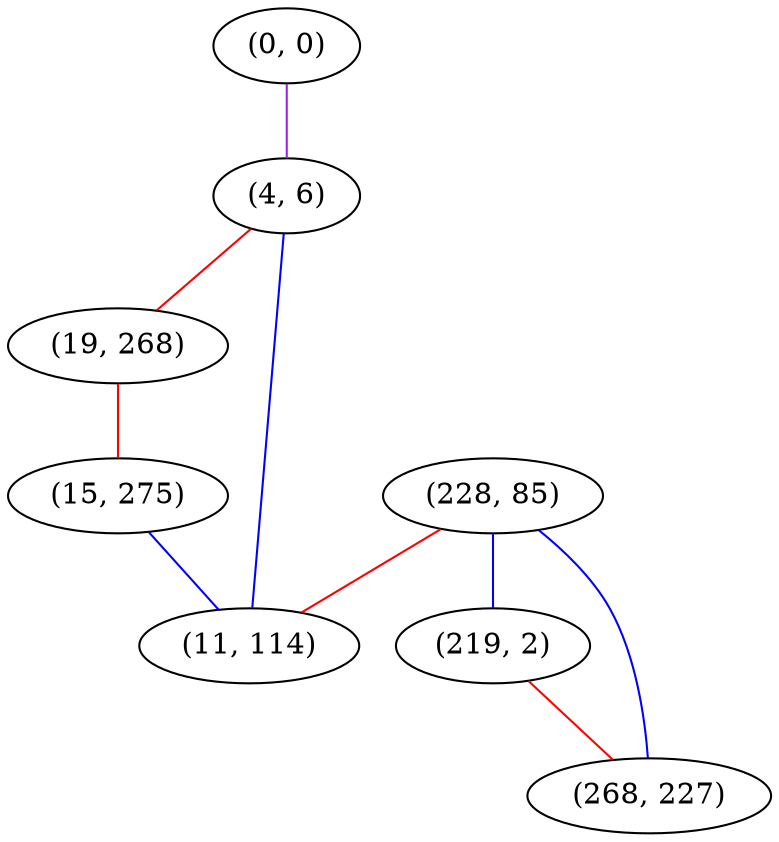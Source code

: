 graph "" {
"(0, 0)";
"(4, 6)";
"(19, 268)";
"(228, 85)";
"(15, 275)";
"(11, 114)";
"(219, 2)";
"(268, 227)";
"(0, 0)" -- "(4, 6)"  [color=purple, key=0, weight=4];
"(4, 6)" -- "(11, 114)"  [color=blue, key=0, weight=3];
"(4, 6)" -- "(19, 268)"  [color=red, key=0, weight=1];
"(19, 268)" -- "(15, 275)"  [color=red, key=0, weight=1];
"(228, 85)" -- "(11, 114)"  [color=red, key=0, weight=1];
"(228, 85)" -- "(219, 2)"  [color=blue, key=0, weight=3];
"(228, 85)" -- "(268, 227)"  [color=blue, key=0, weight=3];
"(15, 275)" -- "(11, 114)"  [color=blue, key=0, weight=3];
"(219, 2)" -- "(268, 227)"  [color=red, key=0, weight=1];
}
